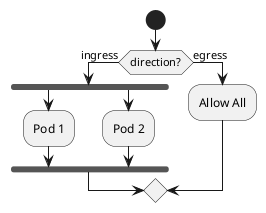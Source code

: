@startuml Pod

start

if (direction?) then (ingress)
  fork
    :Pod 1;
  fork again
    :Pod 2;
  end fork
else (egress)
  :Allow All;
endif

@enduml